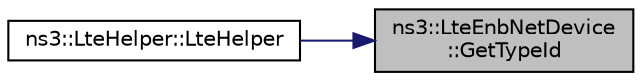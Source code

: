 digraph "ns3::LteEnbNetDevice::GetTypeId"
{
 // LATEX_PDF_SIZE
  edge [fontname="Helvetica",fontsize="10",labelfontname="Helvetica",labelfontsize="10"];
  node [fontname="Helvetica",fontsize="10",shape=record];
  rankdir="RL";
  Node1 [label="ns3::LteEnbNetDevice\l::GetTypeId",height=0.2,width=0.4,color="black", fillcolor="grey75", style="filled", fontcolor="black",tooltip="Get the type ID."];
  Node1 -> Node2 [dir="back",color="midnightblue",fontsize="10",style="solid",fontname="Helvetica"];
  Node2 [label="ns3::LteHelper::LteHelper",height=0.2,width=0.4,color="black", fillcolor="white", style="filled",URL="$classns3_1_1_lte_helper.html#ae74415a950dd03cd60e37faf5d5210b8",tooltip=" "];
}
